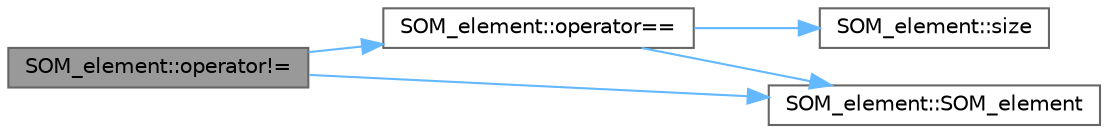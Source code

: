 digraph "SOM_element::operator!="
{
 // LATEX_PDF_SIZE
  bgcolor="transparent";
  edge [fontname=Helvetica,fontsize=10,labelfontname=Helvetica,labelfontsize=10];
  node [fontname=Helvetica,fontsize=10,shape=box,height=0.2,width=0.4];
  rankdir="LR";
  Node1 [id="Node000001",label="SOM_element::operator!=",height=0.2,width=0.4,color="gray40", fillcolor="grey60", style="filled", fontcolor="black",tooltip=" "];
  Node1 -> Node2 [id="edge1_Node000001_Node000002",color="steelblue1",style="solid",tooltip=" "];
  Node2 [id="Node000002",label="SOM_element::operator==",height=0.2,width=0.4,color="grey40", fillcolor="white", style="filled",URL="$class_s_o_m__element.html#a498204f299f6dee464cfd93ed1ad017b",tooltip=" "];
  Node2 -> Node3 [id="edge2_Node000002_Node000003",color="steelblue1",style="solid",tooltip=" "];
  Node3 [id="Node000003",label="SOM_element::size",height=0.2,width=0.4,color="grey40", fillcolor="white", style="filled",URL="$class_s_o_m__element.html#a0c75160247580493b7ea12d1107485e0",tooltip=" "];
  Node2 -> Node4 [id="edge3_Node000002_Node000004",color="steelblue1",style="solid",tooltip=" "];
  Node4 [id="Node000004",label="SOM_element::SOM_element",height=0.2,width=0.4,color="grey40", fillcolor="white", style="filled",URL="$class_s_o_m__element.html#aadd1a505cd1a2b9da248700916f3131f",tooltip=" "];
  Node1 -> Node4 [id="edge4_Node000001_Node000004",color="steelblue1",style="solid",tooltip=" "];
}
